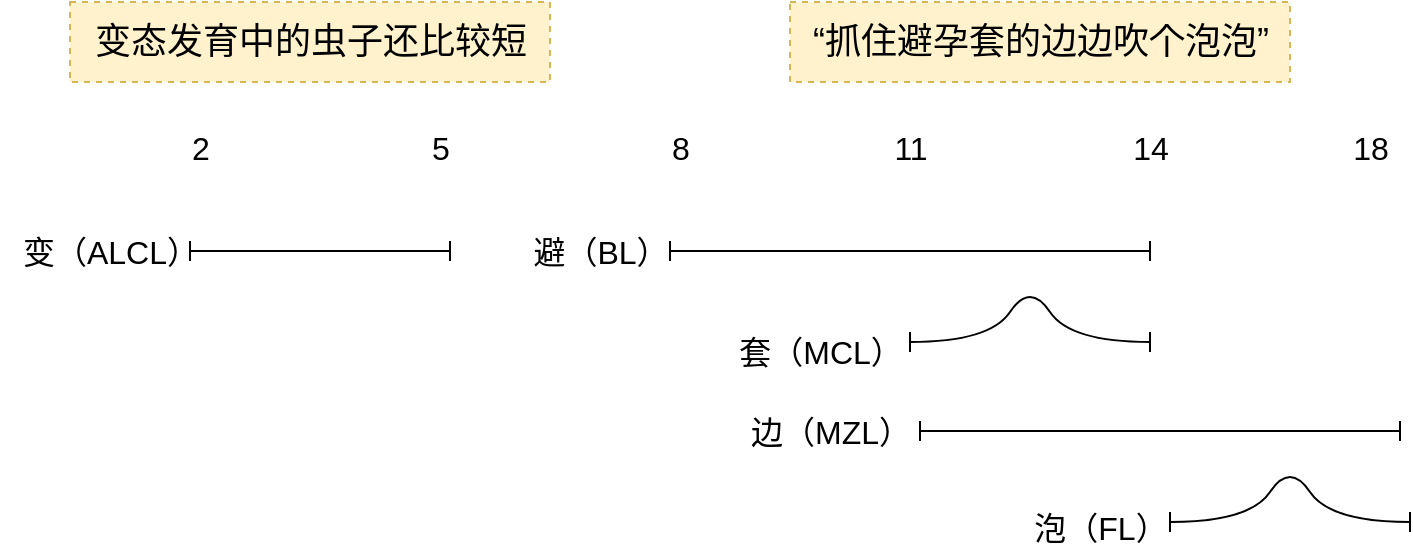 <mxfile version="21.6.1" type="device">
  <diagram name="第 1 页" id="AGqUtcyxwc0lDEJIqzPw">
    <mxGraphModel dx="1532" dy="1138" grid="1" gridSize="10" guides="1" tooltips="1" connect="1" arrows="1" fold="1" page="0" pageScale="1" pageWidth="827" pageHeight="1169" math="0" shadow="0">
      <root>
        <mxCell id="0" />
        <mxCell id="1" parent="0" />
        <mxCell id="3aG02LwlgI3OmeQ63kkp-1" value="" style="endArrow=baseDash;html=1;rounded=0;fontSize=12;startSize=8;endSize=8;curved=1;startArrow=baseDash;startFill=0;endFill=0;" edge="1" parent="1">
          <mxGeometry width="50" height="50" relative="1" as="geometry">
            <mxPoint x="20" y="64.5" as="sourcePoint" />
            <mxPoint x="150" y="64.5" as="targetPoint" />
          </mxGeometry>
        </mxCell>
        <mxCell id="3aG02LwlgI3OmeQ63kkp-2" value="2" style="text;html=1;align=center;verticalAlign=middle;resizable=0;points=[];autosize=1;strokeColor=none;fillColor=none;fontSize=16;" vertex="1" parent="1">
          <mxGeometry x="10" y="-2" width="30" height="30" as="geometry" />
        </mxCell>
        <mxCell id="3aG02LwlgI3OmeQ63kkp-3" value="5" style="text;html=1;align=center;verticalAlign=middle;resizable=0;points=[];autosize=1;strokeColor=none;fillColor=none;fontSize=16;" vertex="1" parent="1">
          <mxGeometry x="130" y="-2" width="30" height="30" as="geometry" />
        </mxCell>
        <mxCell id="3aG02LwlgI3OmeQ63kkp-4" value="8" style="text;html=1;align=center;verticalAlign=middle;resizable=0;points=[];autosize=1;strokeColor=none;fillColor=none;fontSize=16;" vertex="1" parent="1">
          <mxGeometry x="250" y="-2" width="30" height="30" as="geometry" />
        </mxCell>
        <mxCell id="3aG02LwlgI3OmeQ63kkp-5" value="11" style="text;html=1;align=center;verticalAlign=middle;resizable=0;points=[];autosize=1;strokeColor=none;fillColor=none;fontSize=16;" vertex="1" parent="1">
          <mxGeometry x="360" y="-2" width="40" height="30" as="geometry" />
        </mxCell>
        <mxCell id="3aG02LwlgI3OmeQ63kkp-6" value="14" style="text;html=1;align=center;verticalAlign=middle;resizable=0;points=[];autosize=1;strokeColor=none;fillColor=none;fontSize=16;" vertex="1" parent="1">
          <mxGeometry x="480" y="-2" width="40" height="30" as="geometry" />
        </mxCell>
        <mxCell id="3aG02LwlgI3OmeQ63kkp-7" value="18" style="text;html=1;align=center;verticalAlign=middle;resizable=0;points=[];autosize=1;strokeColor=none;fillColor=none;fontSize=16;" vertex="1" parent="1">
          <mxGeometry x="590" y="-2" width="40" height="30" as="geometry" />
        </mxCell>
        <mxCell id="3aG02LwlgI3OmeQ63kkp-8" value="变（ALCL）" style="text;html=1;align=center;verticalAlign=middle;resizable=0;points=[];autosize=1;strokeColor=none;fillColor=none;fontSize=16;" vertex="1" parent="1">
          <mxGeometry x="-75" y="50" width="110" height="30" as="geometry" />
        </mxCell>
        <mxCell id="3aG02LwlgI3OmeQ63kkp-9" value="" style="endArrow=baseDash;html=1;rounded=0;fontSize=12;startSize=8;endSize=8;curved=1;startArrow=baseDash;startFill=0;endFill=0;" edge="1" parent="1">
          <mxGeometry width="50" height="50" relative="1" as="geometry">
            <mxPoint x="260" y="64.5" as="sourcePoint" />
            <mxPoint x="500" y="64.5" as="targetPoint" />
          </mxGeometry>
        </mxCell>
        <mxCell id="3aG02LwlgI3OmeQ63kkp-10" value="避（BL）" style="text;html=1;align=center;verticalAlign=middle;resizable=0;points=[];autosize=1;strokeColor=none;fillColor=none;fontSize=16;" vertex="1" parent="1">
          <mxGeometry x="180" y="50" width="90" height="30" as="geometry" />
        </mxCell>
        <mxCell id="3aG02LwlgI3OmeQ63kkp-11" value="" style="endArrow=baseDash;html=1;rounded=0;fontSize=12;startSize=8;endSize=8;curved=1;startArrow=baseDash;startFill=0;endFill=0;" edge="1" parent="1">
          <mxGeometry width="50" height="50" relative="1" as="geometry">
            <mxPoint x="380" y="110" as="sourcePoint" />
            <mxPoint x="500" y="110" as="targetPoint" />
            <Array as="points">
              <mxPoint x="420" y="110" />
              <mxPoint x="440" y="80" />
              <mxPoint x="460" y="110" />
            </Array>
          </mxGeometry>
        </mxCell>
        <mxCell id="3aG02LwlgI3OmeQ63kkp-12" value="套（MCL）" style="text;html=1;align=center;verticalAlign=middle;resizable=0;points=[];autosize=1;strokeColor=none;fillColor=none;fontSize=16;" vertex="1" parent="1">
          <mxGeometry x="280" y="100" width="110" height="30" as="geometry" />
        </mxCell>
        <mxCell id="3aG02LwlgI3OmeQ63kkp-13" value="" style="endArrow=baseDash;html=1;rounded=0;fontSize=12;startSize=8;endSize=8;curved=1;startArrow=baseDash;startFill=0;endFill=0;" edge="1" parent="1">
          <mxGeometry width="50" height="50" relative="1" as="geometry">
            <mxPoint x="385" y="154.5" as="sourcePoint" />
            <mxPoint x="625" y="154.5" as="targetPoint" />
          </mxGeometry>
        </mxCell>
        <mxCell id="3aG02LwlgI3OmeQ63kkp-14" value="边（MZL）" style="text;html=1;align=center;verticalAlign=middle;resizable=0;points=[];autosize=1;strokeColor=none;fillColor=none;fontSize=16;" vertex="1" parent="1">
          <mxGeometry x="290" y="140" width="100" height="30" as="geometry" />
        </mxCell>
        <mxCell id="3aG02LwlgI3OmeQ63kkp-15" value="" style="endArrow=baseDash;html=1;rounded=0;fontSize=12;startSize=8;endSize=8;curved=1;startArrow=baseDash;startFill=0;endFill=0;" edge="1" parent="1">
          <mxGeometry width="50" height="50" relative="1" as="geometry">
            <mxPoint x="510" y="200" as="sourcePoint" />
            <mxPoint x="630" y="200" as="targetPoint" />
            <Array as="points">
              <mxPoint x="550" y="200" />
              <mxPoint x="570" y="170" />
              <mxPoint x="590" y="200" />
            </Array>
          </mxGeometry>
        </mxCell>
        <mxCell id="3aG02LwlgI3OmeQ63kkp-16" value="泡（FL）" style="text;html=1;align=center;verticalAlign=middle;resizable=0;points=[];autosize=1;strokeColor=none;fillColor=none;fontSize=16;" vertex="1" parent="1">
          <mxGeometry x="430" y="188" width="90" height="30" as="geometry" />
        </mxCell>
        <mxCell id="3aG02LwlgI3OmeQ63kkp-17" value="“抓住避孕套的边边吹个泡泡”" style="text;html=1;align=center;verticalAlign=middle;resizable=0;points=[];autosize=1;fontSize=18;strokeColor=#d6b656;dashed=1;fillColor=#fff2cc;" vertex="1" parent="1">
          <mxGeometry x="320" y="-60" width="250" height="40" as="geometry" />
        </mxCell>
        <mxCell id="3aG02LwlgI3OmeQ63kkp-19" value="变态发育中的虫子还比较短" style="text;html=1;align=center;verticalAlign=middle;resizable=0;points=[];autosize=1;fontSize=18;dashed=1;strokeColor=#d6b656;fillColor=#fff2cc;" vertex="1" parent="1">
          <mxGeometry x="-40" y="-60" width="240" height="40" as="geometry" />
        </mxCell>
      </root>
    </mxGraphModel>
  </diagram>
</mxfile>
